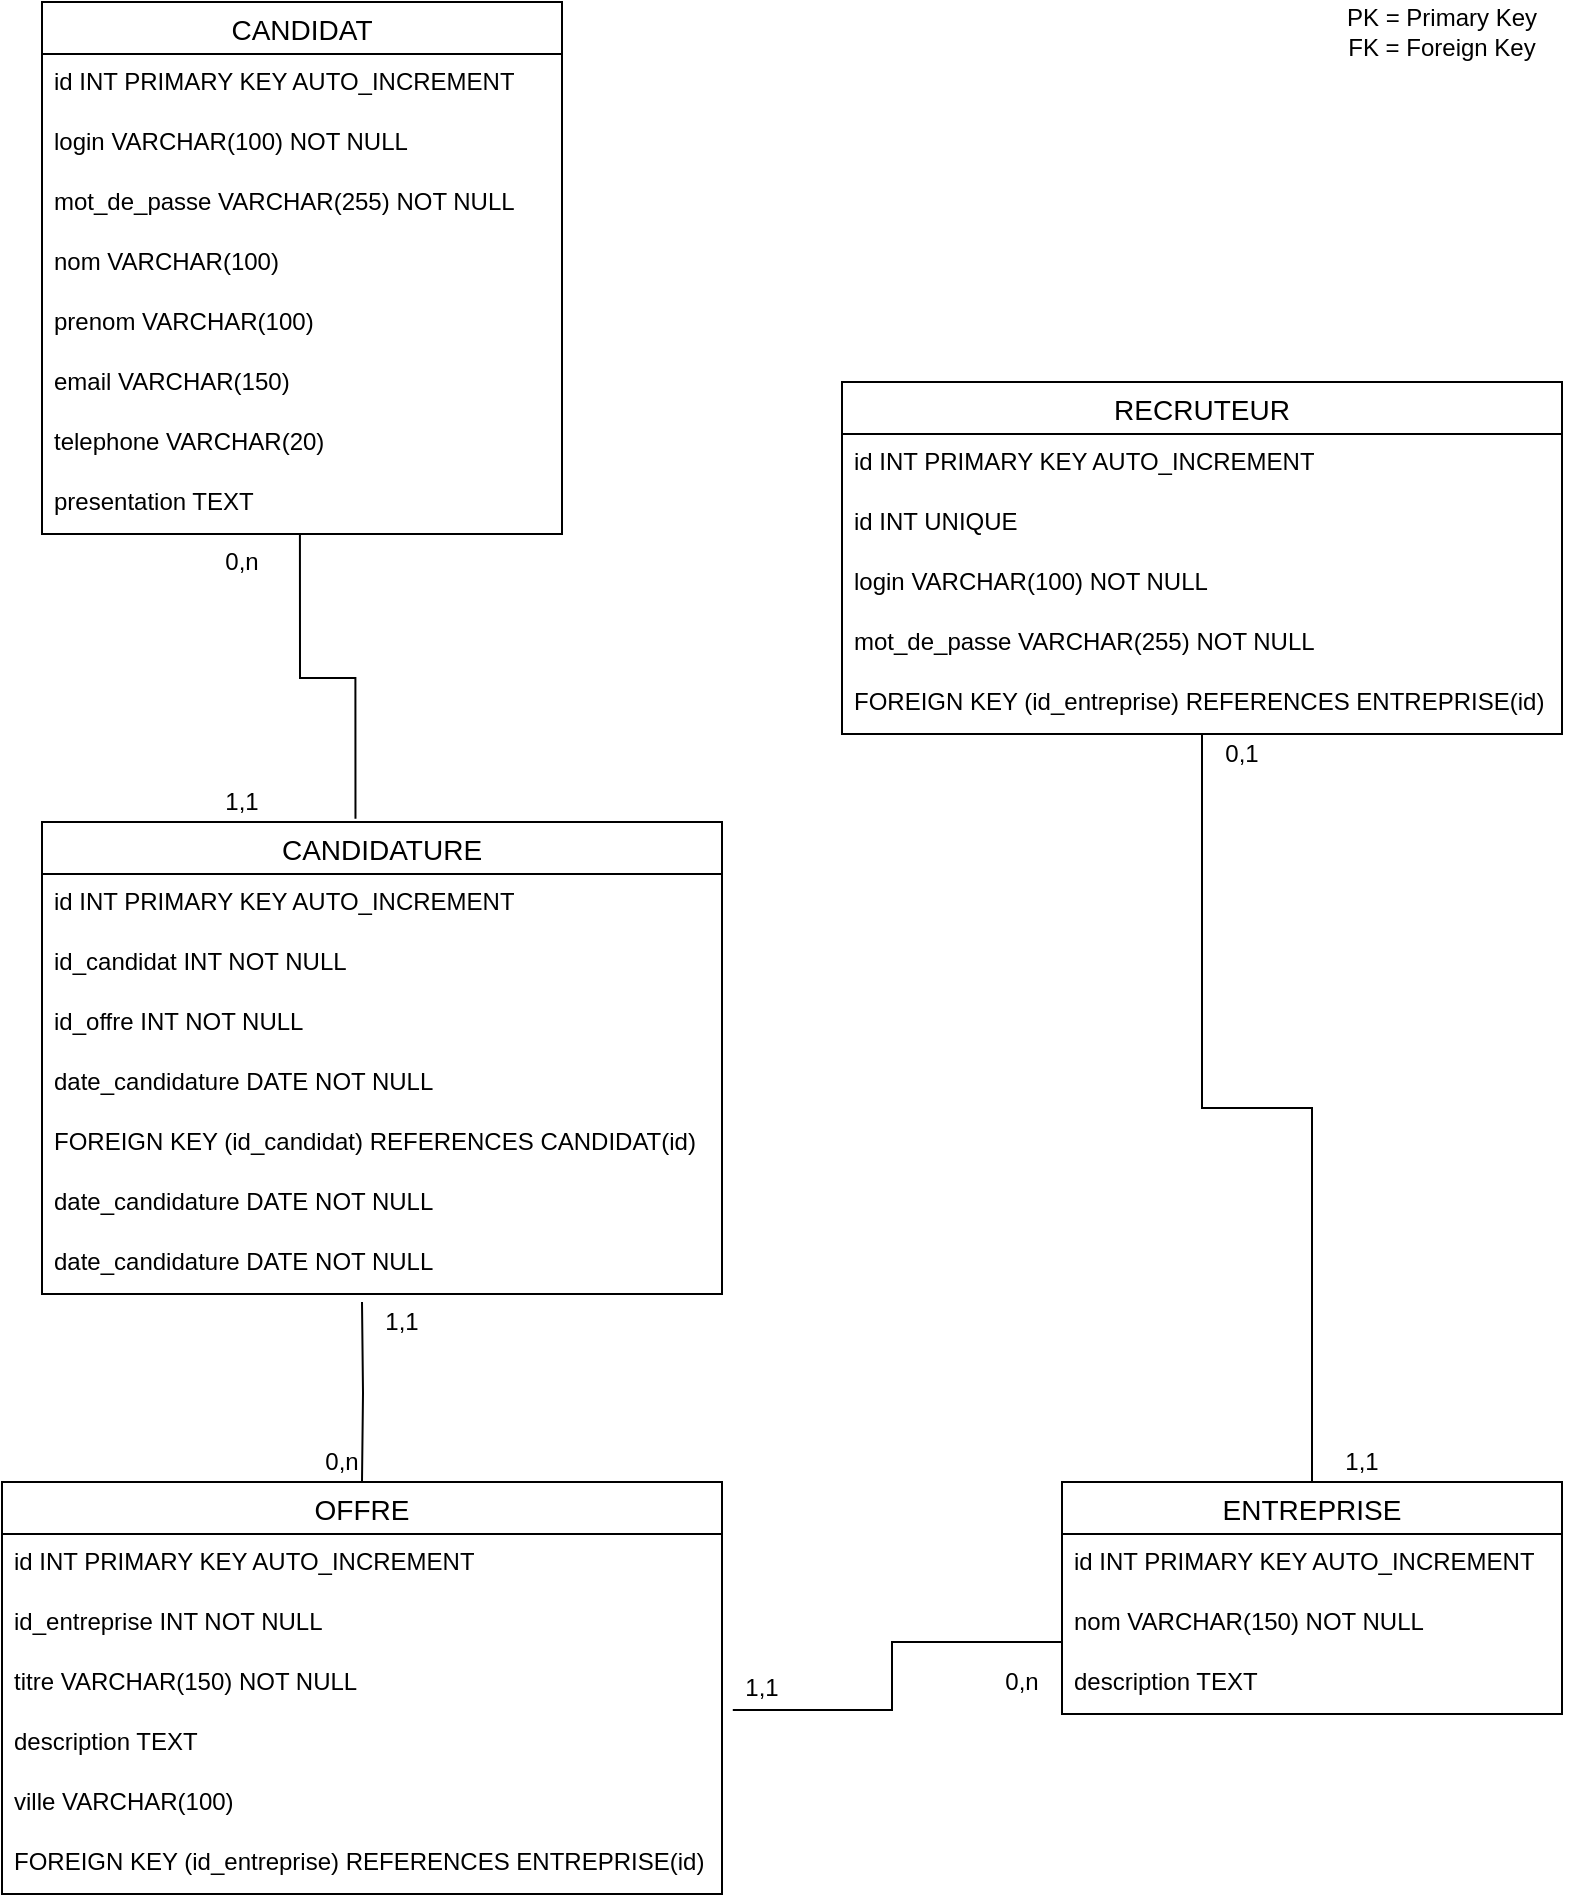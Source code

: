 <mxfile version="26.2.8">
  <diagram name="Page-1" id="S_3uan0G4h0LiqUFumaS">
    <mxGraphModel dx="1567" dy="1010" grid="1" gridSize="10" guides="1" tooltips="1" connect="1" arrows="1" fold="1" page="1" pageScale="1" pageWidth="827" pageHeight="1169" math="0" shadow="0">
      <root>
        <mxCell id="0" />
        <mxCell id="1" parent="0" />
        <mxCell id="s1lujgXKnrcjHNLLimik-1" value="CANDIDAT" style="swimlane;fontStyle=0;childLayout=stackLayout;horizontal=1;startSize=26;horizontalStack=0;resizeParent=1;resizeParentMax=0;resizeLast=0;collapsible=1;marginBottom=0;align=center;fontSize=14;" vertex="1" parent="1">
          <mxGeometry x="40" y="10" width="260" height="266" as="geometry" />
        </mxCell>
        <mxCell id="s1lujgXKnrcjHNLLimik-2" value="id INT PRIMARY KEY AUTO_INCREMENT" style="text;strokeColor=none;fillColor=none;spacingLeft=4;spacingRight=4;overflow=hidden;rotatable=0;points=[[0,0.5],[1,0.5]];portConstraint=eastwest;fontSize=12;whiteSpace=wrap;html=1;" vertex="1" parent="s1lujgXKnrcjHNLLimik-1">
          <mxGeometry y="26" width="260" height="30" as="geometry" />
        </mxCell>
        <mxCell id="s1lujgXKnrcjHNLLimik-3" value="login VARCHAR(100) NOT NULL" style="text;strokeColor=none;fillColor=none;spacingLeft=4;spacingRight=4;overflow=hidden;rotatable=0;points=[[0,0.5],[1,0.5]];portConstraint=eastwest;fontSize=12;whiteSpace=wrap;html=1;" vertex="1" parent="s1lujgXKnrcjHNLLimik-1">
          <mxGeometry y="56" width="260" height="30" as="geometry" />
        </mxCell>
        <mxCell id="s1lujgXKnrcjHNLLimik-4" value="&lt;div&gt;mot_de_passe VARCHAR(255) NOT NULL&lt;/div&gt;" style="text;strokeColor=none;fillColor=none;spacingLeft=4;spacingRight=4;overflow=hidden;rotatable=0;points=[[0,0.5],[1,0.5]];portConstraint=eastwest;fontSize=12;whiteSpace=wrap;html=1;" vertex="1" parent="s1lujgXKnrcjHNLLimik-1">
          <mxGeometry y="86" width="260" height="30" as="geometry" />
        </mxCell>
        <mxCell id="s1lujgXKnrcjHNLLimik-5" value="nom VARCHAR(100)" style="text;strokeColor=none;fillColor=none;spacingLeft=4;spacingRight=4;overflow=hidden;rotatable=0;points=[[0,0.5],[1,0.5]];portConstraint=eastwest;fontSize=12;whiteSpace=wrap;html=1;" vertex="1" parent="s1lujgXKnrcjHNLLimik-1">
          <mxGeometry y="116" width="260" height="30" as="geometry" />
        </mxCell>
        <mxCell id="s1lujgXKnrcjHNLLimik-6" value="prenom VARCHAR(100)" style="text;strokeColor=none;fillColor=none;spacingLeft=4;spacingRight=4;overflow=hidden;rotatable=0;points=[[0,0.5],[1,0.5]];portConstraint=eastwest;fontSize=12;whiteSpace=wrap;html=1;" vertex="1" parent="s1lujgXKnrcjHNLLimik-1">
          <mxGeometry y="146" width="260" height="30" as="geometry" />
        </mxCell>
        <mxCell id="s1lujgXKnrcjHNLLimik-7" value="email VARCHAR(150)" style="text;strokeColor=none;fillColor=none;spacingLeft=4;spacingRight=4;overflow=hidden;rotatable=0;points=[[0,0.5],[1,0.5]];portConstraint=eastwest;fontSize=12;whiteSpace=wrap;html=1;" vertex="1" parent="s1lujgXKnrcjHNLLimik-1">
          <mxGeometry y="176" width="260" height="30" as="geometry" />
        </mxCell>
        <mxCell id="s1lujgXKnrcjHNLLimik-8" value="telephone VARCHAR(20)" style="text;strokeColor=none;fillColor=none;spacingLeft=4;spacingRight=4;overflow=hidden;rotatable=0;points=[[0,0.5],[1,0.5]];portConstraint=eastwest;fontSize=12;whiteSpace=wrap;html=1;" vertex="1" parent="s1lujgXKnrcjHNLLimik-1">
          <mxGeometry y="206" width="260" height="30" as="geometry" />
        </mxCell>
        <mxCell id="s1lujgXKnrcjHNLLimik-9" value="presentation TEXT" style="text;strokeColor=none;fillColor=none;spacingLeft=4;spacingRight=4;overflow=hidden;rotatable=0;points=[[0,0.5],[1,0.5]];portConstraint=eastwest;fontSize=12;whiteSpace=wrap;html=1;" vertex="1" parent="s1lujgXKnrcjHNLLimik-1">
          <mxGeometry y="236" width="260" height="30" as="geometry" />
        </mxCell>
        <mxCell id="s1lujgXKnrcjHNLLimik-10" value="RECRUTEUR" style="swimlane;fontStyle=0;childLayout=stackLayout;horizontal=1;startSize=26;horizontalStack=0;resizeParent=1;resizeParentMax=0;resizeLast=0;collapsible=1;marginBottom=0;align=center;fontSize=14;" vertex="1" parent="1">
          <mxGeometry x="440" y="200" width="360" height="176" as="geometry" />
        </mxCell>
        <mxCell id="s1lujgXKnrcjHNLLimik-11" value="id INT PRIMARY KEY AUTO_INCREMENT" style="text;strokeColor=none;fillColor=none;spacingLeft=4;spacingRight=4;overflow=hidden;rotatable=0;points=[[0,0.5],[1,0.5]];portConstraint=eastwest;fontSize=12;whiteSpace=wrap;html=1;" vertex="1" parent="s1lujgXKnrcjHNLLimik-10">
          <mxGeometry y="26" width="360" height="30" as="geometry" />
        </mxCell>
        <mxCell id="s1lujgXKnrcjHNLLimik-12" value="id INT UNIQUE" style="text;strokeColor=none;fillColor=none;spacingLeft=4;spacingRight=4;overflow=hidden;rotatable=0;points=[[0,0.5],[1,0.5]];portConstraint=eastwest;fontSize=12;whiteSpace=wrap;html=1;" vertex="1" parent="s1lujgXKnrcjHNLLimik-10">
          <mxGeometry y="56" width="360" height="30" as="geometry" />
        </mxCell>
        <mxCell id="s1lujgXKnrcjHNLLimik-13" value="login VARCHAR(100) NOT NULL" style="text;strokeColor=none;fillColor=none;spacingLeft=4;spacingRight=4;overflow=hidden;rotatable=0;points=[[0,0.5],[1,0.5]];portConstraint=eastwest;fontSize=12;whiteSpace=wrap;html=1;" vertex="1" parent="s1lujgXKnrcjHNLLimik-10">
          <mxGeometry y="86" width="360" height="30" as="geometry" />
        </mxCell>
        <mxCell id="s1lujgXKnrcjHNLLimik-14" value="mot_de_passe VARCHAR(255) NOT NULL" style="text;strokeColor=none;fillColor=none;spacingLeft=4;spacingRight=4;overflow=hidden;rotatable=0;points=[[0,0.5],[1,0.5]];portConstraint=eastwest;fontSize=12;whiteSpace=wrap;html=1;" vertex="1" parent="s1lujgXKnrcjHNLLimik-10">
          <mxGeometry y="116" width="360" height="30" as="geometry" />
        </mxCell>
        <mxCell id="s1lujgXKnrcjHNLLimik-51" value="FOREIGN KEY (id_entreprise) REFERENCES ENTREPRISE(id)" style="text;strokeColor=none;fillColor=none;spacingLeft=4;spacingRight=4;overflow=hidden;rotatable=0;points=[[0,0.5],[1,0.5]];portConstraint=eastwest;fontSize=12;whiteSpace=wrap;html=1;" vertex="1" parent="s1lujgXKnrcjHNLLimik-10">
          <mxGeometry y="146" width="360" height="30" as="geometry" />
        </mxCell>
        <mxCell id="s1lujgXKnrcjHNLLimik-15" style="edgeStyle=orthogonalEdgeStyle;rounded=0;orthogonalLoop=1;jettySize=auto;html=1;exitX=0.5;exitY=0;exitDx=0;exitDy=0;entryX=0.5;entryY=1;entryDx=0;entryDy=0;endArrow=none;startFill=0;" edge="1" parent="1" source="s1lujgXKnrcjHNLLimik-16" target="s1lujgXKnrcjHNLLimik-10">
          <mxGeometry relative="1" as="geometry">
            <mxPoint x="720" y="320" as="targetPoint" />
          </mxGeometry>
        </mxCell>
        <mxCell id="s1lujgXKnrcjHNLLimik-16" value="ENTREPRISE" style="swimlane;fontStyle=0;childLayout=stackLayout;horizontal=1;startSize=26;horizontalStack=0;resizeParent=1;resizeParentMax=0;resizeLast=0;collapsible=1;marginBottom=0;align=center;fontSize=14;" vertex="1" parent="1">
          <mxGeometry x="550" y="750" width="250" height="116" as="geometry" />
        </mxCell>
        <mxCell id="s1lujgXKnrcjHNLLimik-17" value="id INT PRIMARY KEY AUTO_INCREMENT" style="text;strokeColor=none;fillColor=none;spacingLeft=4;spacingRight=4;overflow=hidden;rotatable=0;points=[[0,0.5],[1,0.5]];portConstraint=eastwest;fontSize=12;whiteSpace=wrap;html=1;" vertex="1" parent="s1lujgXKnrcjHNLLimik-16">
          <mxGeometry y="26" width="250" height="30" as="geometry" />
        </mxCell>
        <mxCell id="s1lujgXKnrcjHNLLimik-19" value="nom VARCHAR(150) NOT NULL" style="text;strokeColor=none;fillColor=none;spacingLeft=4;spacingRight=4;overflow=hidden;rotatable=0;points=[[0,0.5],[1,0.5]];portConstraint=eastwest;fontSize=12;whiteSpace=wrap;html=1;" vertex="1" parent="s1lujgXKnrcjHNLLimik-16">
          <mxGeometry y="56" width="250" height="30" as="geometry" />
        </mxCell>
        <mxCell id="s1lujgXKnrcjHNLLimik-20" value="description TEXT" style="text;strokeColor=none;fillColor=none;spacingLeft=4;spacingRight=4;overflow=hidden;rotatable=0;points=[[0,0.5],[1,0.5]];portConstraint=eastwest;fontSize=12;whiteSpace=wrap;html=1;" vertex="1" parent="s1lujgXKnrcjHNLLimik-16">
          <mxGeometry y="86" width="250" height="30" as="geometry" />
        </mxCell>
        <mxCell id="s1lujgXKnrcjHNLLimik-21" style="edgeStyle=orthogonalEdgeStyle;rounded=0;orthogonalLoop=1;jettySize=auto;html=1;entryX=0.5;entryY=0;entryDx=0;entryDy=0;endArrow=none;startFill=0;" edge="1" parent="1" target="s1lujgXKnrcjHNLLimik-27">
          <mxGeometry relative="1" as="geometry">
            <mxPoint x="399.903" y="270" as="targetPoint" />
            <mxPoint x="200" y="660" as="sourcePoint" />
          </mxGeometry>
        </mxCell>
        <mxCell id="s1lujgXKnrcjHNLLimik-22" value="CANDIDATURE" style="swimlane;fontStyle=0;childLayout=stackLayout;horizontal=1;startSize=26;horizontalStack=0;resizeParent=1;resizeParentMax=0;resizeLast=0;collapsible=1;marginBottom=0;align=center;fontSize=14;" vertex="1" parent="1">
          <mxGeometry x="40" y="420" width="340" height="236" as="geometry" />
        </mxCell>
        <mxCell id="s1lujgXKnrcjHNLLimik-23" value="id INT PRIMARY KEY AUTO_INCREMENT" style="text;strokeColor=none;fillColor=none;spacingLeft=4;spacingRight=4;overflow=hidden;rotatable=0;points=[[0,0.5],[1,0.5]];portConstraint=eastwest;fontSize=12;whiteSpace=wrap;html=1;" vertex="1" parent="s1lujgXKnrcjHNLLimik-22">
          <mxGeometry y="26" width="340" height="30" as="geometry" />
        </mxCell>
        <mxCell id="s1lujgXKnrcjHNLLimik-24" value="id_candidat INT NOT NULL" style="text;strokeColor=none;fillColor=none;spacingLeft=4;spacingRight=4;overflow=hidden;rotatable=0;points=[[0,0.5],[1,0.5]];portConstraint=eastwest;fontSize=12;whiteSpace=wrap;html=1;" vertex="1" parent="s1lujgXKnrcjHNLLimik-22">
          <mxGeometry y="56" width="340" height="30" as="geometry" />
        </mxCell>
        <mxCell id="s1lujgXKnrcjHNLLimik-25" value="id_offre INT NOT NULL" style="text;strokeColor=none;fillColor=none;spacingLeft=4;spacingRight=4;overflow=hidden;rotatable=0;points=[[0,0.5],[1,0.5]];portConstraint=eastwest;fontSize=12;whiteSpace=wrap;html=1;" vertex="1" parent="s1lujgXKnrcjHNLLimik-22">
          <mxGeometry y="86" width="340" height="30" as="geometry" />
        </mxCell>
        <mxCell id="s1lujgXKnrcjHNLLimik-26" value="date_candidature DATE NOT NULL" style="text;strokeColor=none;fillColor=none;spacingLeft=4;spacingRight=4;overflow=hidden;rotatable=0;points=[[0,0.5],[1,0.5]];portConstraint=eastwest;fontSize=12;whiteSpace=wrap;html=1;" vertex="1" parent="s1lujgXKnrcjHNLLimik-22">
          <mxGeometry y="116" width="340" height="30" as="geometry" />
        </mxCell>
        <mxCell id="s1lujgXKnrcjHNLLimik-47" value="FOREIGN KEY (id_candidat) REFERENCES CANDIDAT(id)" style="text;strokeColor=none;fillColor=none;spacingLeft=4;spacingRight=4;overflow=hidden;rotatable=0;points=[[0,0.5],[1,0.5]];portConstraint=eastwest;fontSize=12;whiteSpace=wrap;html=1;" vertex="1" parent="s1lujgXKnrcjHNLLimik-22">
          <mxGeometry y="146" width="340" height="30" as="geometry" />
        </mxCell>
        <mxCell id="s1lujgXKnrcjHNLLimik-48" value="date_candidature DATE NOT NULL" style="text;strokeColor=none;fillColor=none;spacingLeft=4;spacingRight=4;overflow=hidden;rotatable=0;points=[[0,0.5],[1,0.5]];portConstraint=eastwest;fontSize=12;whiteSpace=wrap;html=1;" vertex="1" parent="s1lujgXKnrcjHNLLimik-22">
          <mxGeometry y="176" width="340" height="30" as="geometry" />
        </mxCell>
        <mxCell id="s1lujgXKnrcjHNLLimik-49" value="date_candidature DATE NOT NULL" style="text;strokeColor=none;fillColor=none;spacingLeft=4;spacingRight=4;overflow=hidden;rotatable=0;points=[[0,0.5],[1,0.5]];portConstraint=eastwest;fontSize=12;whiteSpace=wrap;html=1;" vertex="1" parent="s1lujgXKnrcjHNLLimik-22">
          <mxGeometry y="206" width="340" height="30" as="geometry" />
        </mxCell>
        <mxCell id="s1lujgXKnrcjHNLLimik-27" value="OFFRE" style="swimlane;fontStyle=0;childLayout=stackLayout;horizontal=1;startSize=26;horizontalStack=0;resizeParent=1;resizeParentMax=0;resizeLast=0;collapsible=1;marginBottom=0;align=center;fontSize=14;" vertex="1" parent="1">
          <mxGeometry x="20" y="750" width="360" height="206" as="geometry" />
        </mxCell>
        <mxCell id="s1lujgXKnrcjHNLLimik-28" value="id INT PRIMARY KEY AUTO_INCREMENT" style="text;strokeColor=none;fillColor=none;spacingLeft=4;spacingRight=4;overflow=hidden;rotatable=0;points=[[0,0.5],[1,0.5]];portConstraint=eastwest;fontSize=12;whiteSpace=wrap;html=1;" vertex="1" parent="s1lujgXKnrcjHNLLimik-27">
          <mxGeometry y="26" width="360" height="30" as="geometry" />
        </mxCell>
        <mxCell id="s1lujgXKnrcjHNLLimik-29" value="id_entreprise INT NOT NULL" style="text;strokeColor=none;fillColor=none;spacingLeft=4;spacingRight=4;overflow=hidden;rotatable=0;points=[[0,0.5],[1,0.5]];portConstraint=eastwest;fontSize=12;whiteSpace=wrap;html=1;" vertex="1" parent="s1lujgXKnrcjHNLLimik-27">
          <mxGeometry y="56" width="360" height="30" as="geometry" />
        </mxCell>
        <mxCell id="s1lujgXKnrcjHNLLimik-30" value="titre VARCHAR(150) NOT NULL" style="text;strokeColor=none;fillColor=none;spacingLeft=4;spacingRight=4;overflow=hidden;rotatable=0;points=[[0,0.5],[1,0.5]];portConstraint=eastwest;fontSize=12;whiteSpace=wrap;html=1;" vertex="1" parent="s1lujgXKnrcjHNLLimik-27">
          <mxGeometry y="86" width="360" height="30" as="geometry" />
        </mxCell>
        <mxCell id="s1lujgXKnrcjHNLLimik-31" value="description TEXT" style="text;strokeColor=none;fillColor=none;spacingLeft=4;spacingRight=4;overflow=hidden;rotatable=0;points=[[0,0.5],[1,0.5]];portConstraint=eastwest;fontSize=12;whiteSpace=wrap;html=1;" vertex="1" parent="s1lujgXKnrcjHNLLimik-27">
          <mxGeometry y="116" width="360" height="30" as="geometry" />
        </mxCell>
        <mxCell id="s1lujgXKnrcjHNLLimik-32" value="ville VARCHAR(100)" style="text;strokeColor=none;fillColor=none;spacingLeft=4;spacingRight=4;overflow=hidden;rotatable=0;points=[[0,0.5],[1,0.5]];portConstraint=eastwest;fontSize=12;whiteSpace=wrap;html=1;" vertex="1" parent="s1lujgXKnrcjHNLLimik-27">
          <mxGeometry y="146" width="360" height="30" as="geometry" />
        </mxCell>
        <mxCell id="s1lujgXKnrcjHNLLimik-50" value="FOREIGN KEY (id_entreprise) REFERENCES ENTREPRISE(id)" style="text;strokeColor=none;fillColor=none;spacingLeft=4;spacingRight=4;overflow=hidden;rotatable=0;points=[[0,0.5],[1,0.5]];portConstraint=eastwest;fontSize=12;whiteSpace=wrap;html=1;" vertex="1" parent="s1lujgXKnrcjHNLLimik-27">
          <mxGeometry y="176" width="360" height="30" as="geometry" />
        </mxCell>
        <mxCell id="s1lujgXKnrcjHNLLimik-33" value="1,1" style="text;html=1;align=center;verticalAlign=middle;whiteSpace=wrap;rounded=0;" vertex="1" parent="1">
          <mxGeometry x="680" y="730" width="40" height="20" as="geometry" />
        </mxCell>
        <mxCell id="s1lujgXKnrcjHNLLimik-34" value="0,1" style="text;html=1;align=center;verticalAlign=middle;whiteSpace=wrap;rounded=0;" vertex="1" parent="1">
          <mxGeometry x="620" y="376" width="40" height="20" as="geometry" />
        </mxCell>
        <mxCell id="s1lujgXKnrcjHNLLimik-36" style="edgeStyle=orthogonalEdgeStyle;rounded=0;orthogonalLoop=1;jettySize=auto;html=1;exitX=0;exitY=0.8;exitDx=0;exitDy=0;entryX=1.015;entryY=0.933;entryDx=0;entryDy=0;entryPerimeter=0;endArrow=none;startFill=0;exitPerimeter=0;" edge="1" parent="1" source="s1lujgXKnrcjHNLLimik-19" target="s1lujgXKnrcjHNLLimik-30">
          <mxGeometry relative="1" as="geometry" />
        </mxCell>
        <mxCell id="s1lujgXKnrcjHNLLimik-37" value="0,n" style="text;html=1;align=center;verticalAlign=middle;whiteSpace=wrap;rounded=0;" vertex="1" parent="1">
          <mxGeometry x="510" y="840" width="40" height="20" as="geometry" />
        </mxCell>
        <mxCell id="s1lujgXKnrcjHNLLimik-38" value="1,1" style="text;html=1;align=center;verticalAlign=middle;whiteSpace=wrap;rounded=0;" vertex="1" parent="1">
          <mxGeometry x="380" y="843" width="40" height="20" as="geometry" />
        </mxCell>
        <mxCell id="s1lujgXKnrcjHNLLimik-40" style="edgeStyle=orthogonalEdgeStyle;rounded=0;orthogonalLoop=1;jettySize=auto;html=1;exitX=0.461;exitY=-0.007;exitDx=0;exitDy=0;entryX=0.496;entryY=0.984;entryDx=0;entryDy=0;entryPerimeter=0;endArrow=none;startFill=0;exitPerimeter=0;" edge="1" parent="1" source="s1lujgXKnrcjHNLLimik-22" target="s1lujgXKnrcjHNLLimik-9">
          <mxGeometry relative="1" as="geometry" />
        </mxCell>
        <mxCell id="s1lujgXKnrcjHNLLimik-41" value="1,1" style="text;html=1;align=center;verticalAlign=middle;whiteSpace=wrap;rounded=0;" vertex="1" parent="1">
          <mxGeometry x="120" y="400" width="40" height="20" as="geometry" />
        </mxCell>
        <mxCell id="s1lujgXKnrcjHNLLimik-42" value="0,n" style="text;html=1;align=center;verticalAlign=middle;whiteSpace=wrap;rounded=0;" vertex="1" parent="1">
          <mxGeometry x="120" y="280" width="40" height="20" as="geometry" />
        </mxCell>
        <mxCell id="s1lujgXKnrcjHNLLimik-43" value="1,1" style="text;html=1;align=center;verticalAlign=middle;whiteSpace=wrap;rounded=0;" vertex="1" parent="1">
          <mxGeometry x="200" y="660" width="40" height="20" as="geometry" />
        </mxCell>
        <mxCell id="s1lujgXKnrcjHNLLimik-44" value="0,n" style="text;html=1;align=center;verticalAlign=middle;whiteSpace=wrap;rounded=0;" vertex="1" parent="1">
          <mxGeometry x="170" y="730" width="40" height="20" as="geometry" />
        </mxCell>
        <mxCell id="s1lujgXKnrcjHNLLimik-45" value="PK = Primary Key&lt;div&gt;FK = Foreign Key&lt;/div&gt;" style="text;html=1;align=center;verticalAlign=middle;whiteSpace=wrap;rounded=0;" vertex="1" parent="1">
          <mxGeometry x="670" y="10" width="140" height="30" as="geometry" />
        </mxCell>
      </root>
    </mxGraphModel>
  </diagram>
</mxfile>
